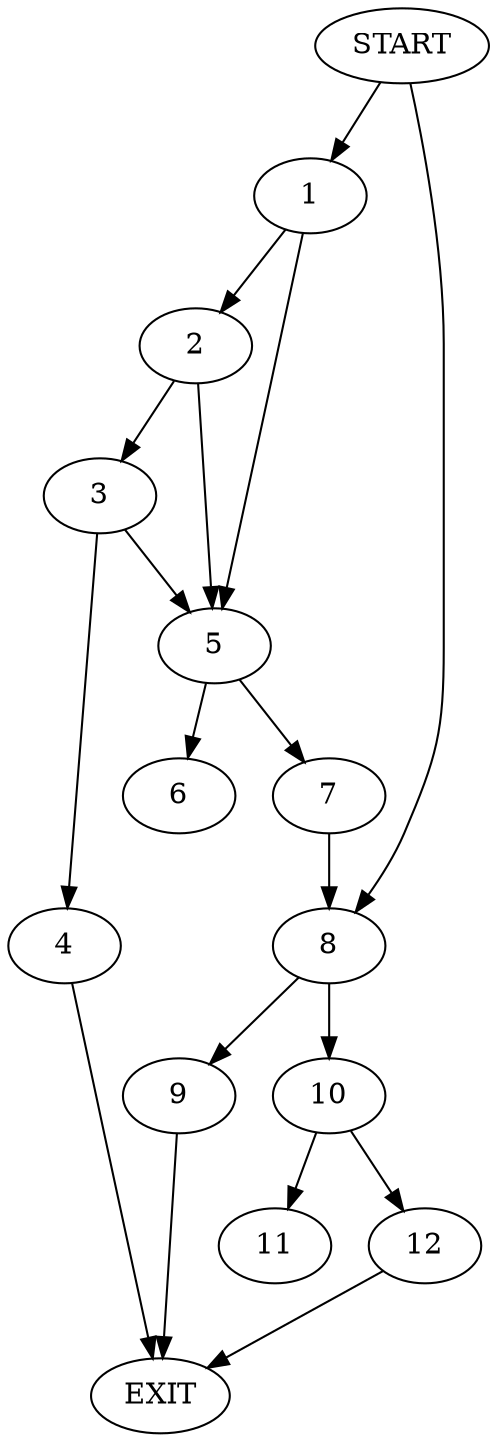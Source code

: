 digraph { 
0 [label="START"];
1;
2;
3;
4;
5;
6;
7;
8;
9;
10;
11;
12;
13[label="EXIT"];
0 -> 1;
0 -> 8;
1 -> 5;
1 -> 2;
2 -> 3;
2 -> 5;
3 -> 4;
3 -> 5;
4 -> 13;
5 -> 6;
5 -> 7;
7 -> 8;
8 -> 9;
8 -> 10;
9 -> 13;
10 -> 12;
10 -> 11;
12 -> 13;
}